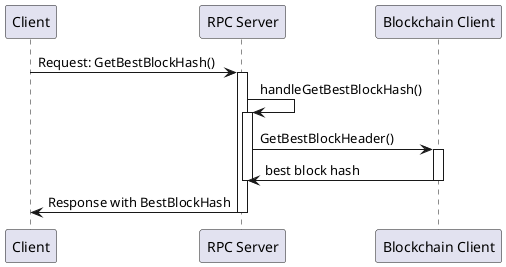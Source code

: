 @startuml
participant Client
participant "RPC Server" as RPC
participant "Blockchain Client" as Blockchain

Client -> RPC : Request: GetBestBlockHash()
activate RPC
RPC -> RPC: handleGetBestBlockHash()

activate RPC
RPC -> Blockchain : GetBestBlockHeader()


activate Blockchain
Blockchain -> RPC : best block hash
deactivate Blockchain

deactivate RPC
RPC -> Client : Response with BestBlockHash
deactivate RPC
@enduml
